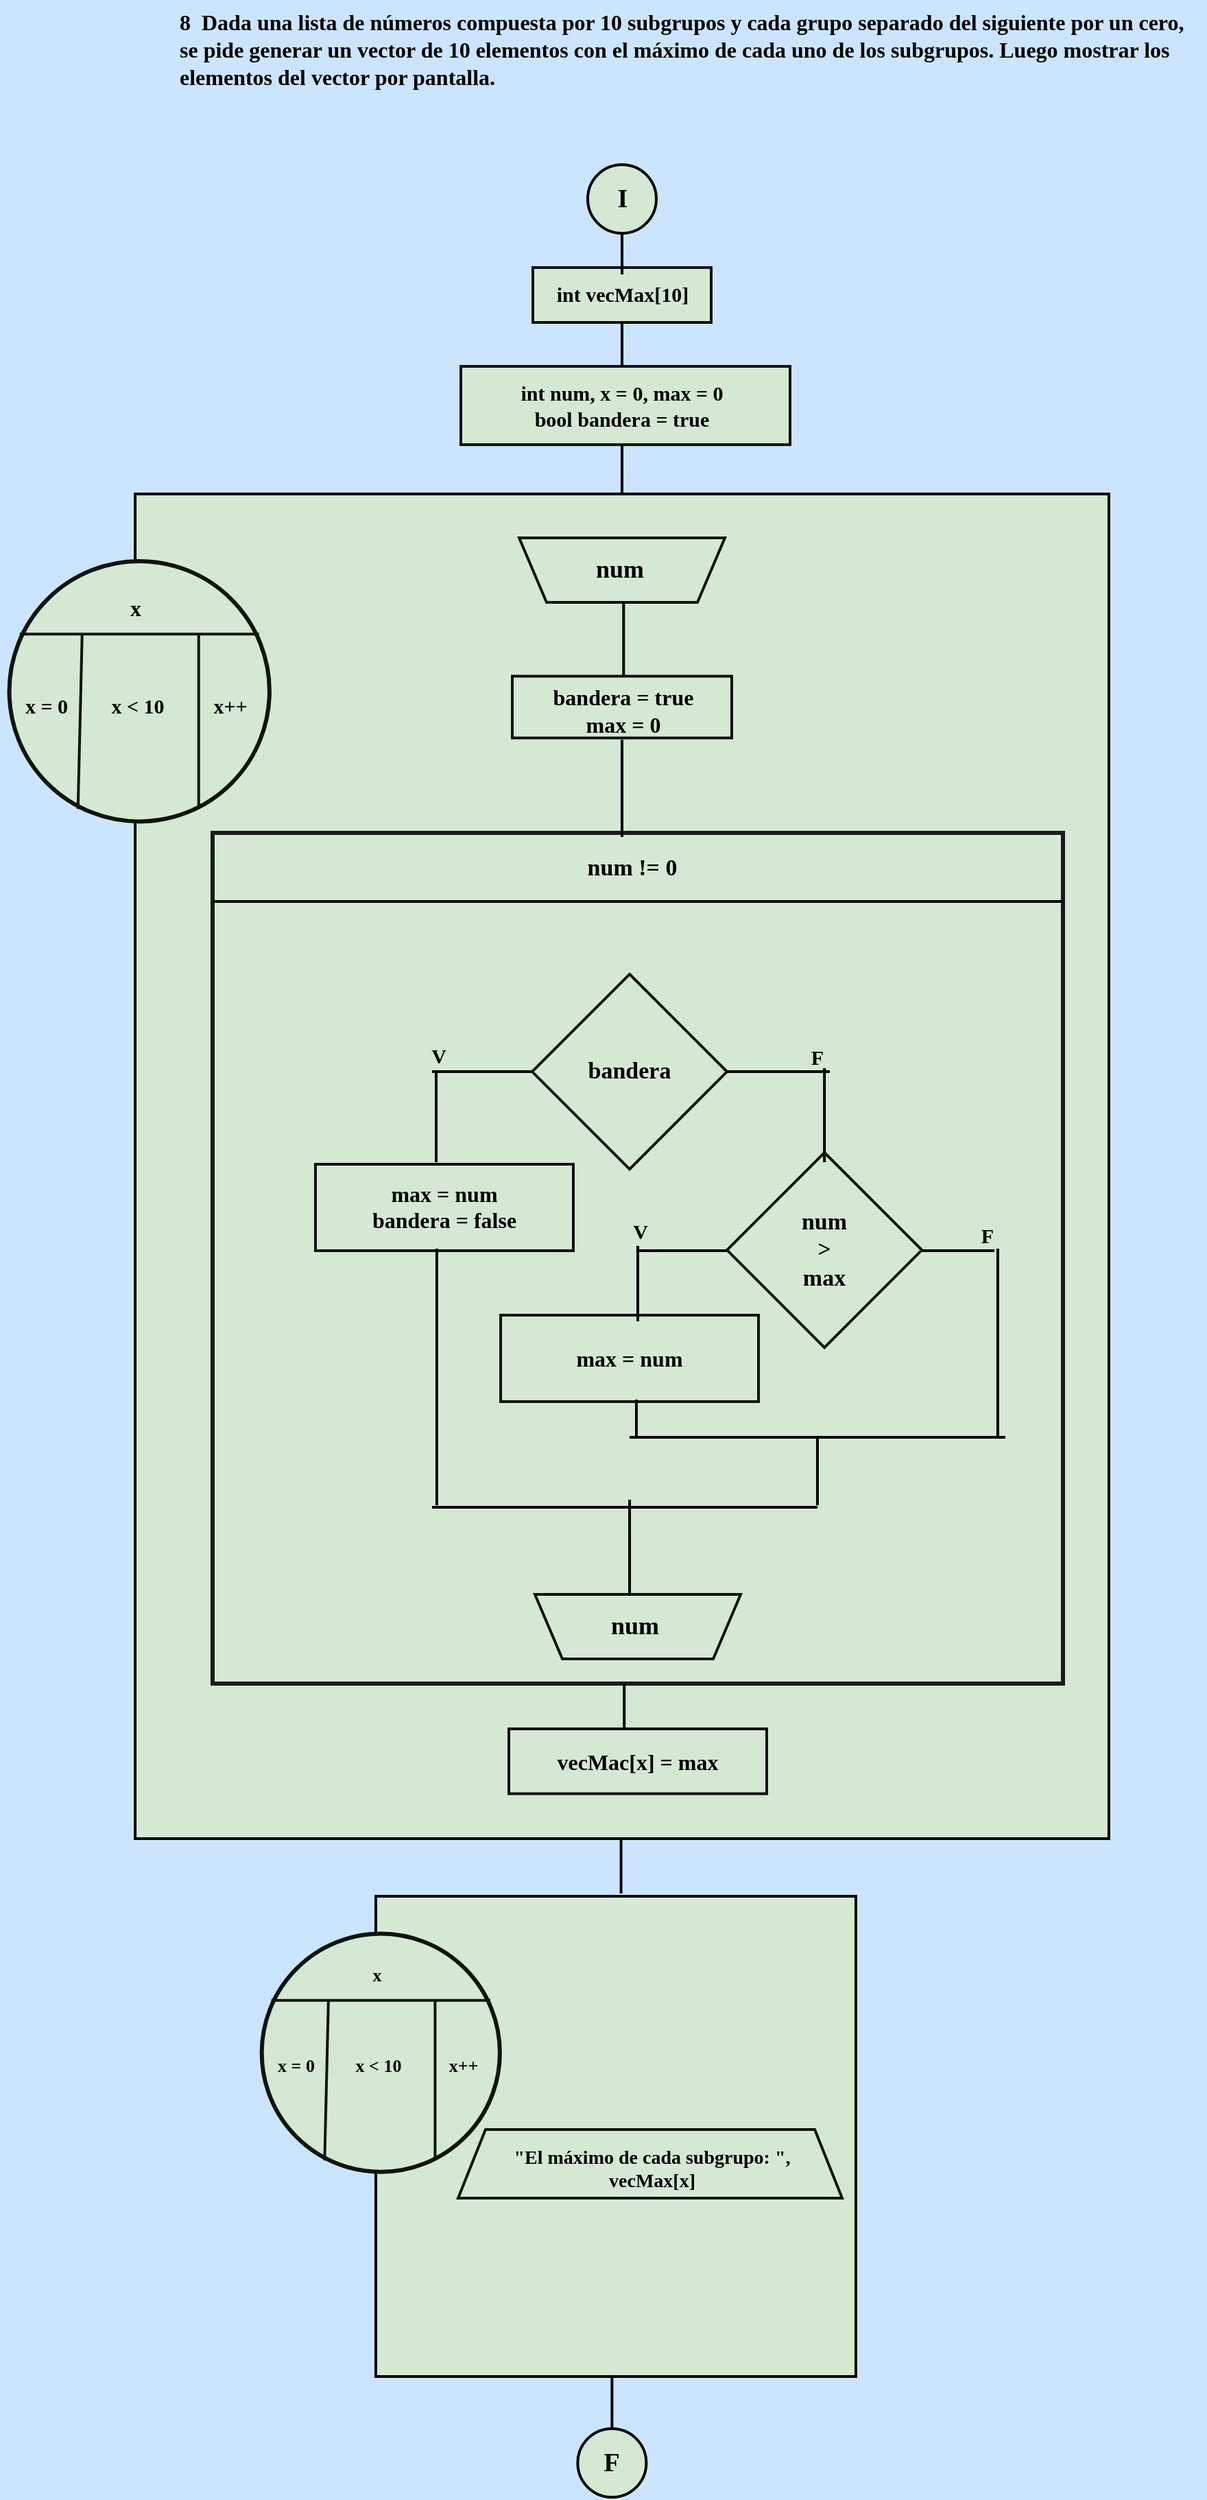 <mxfile version="24.5.1" type="device">
  <diagram name="Página-1" id="qfzTRyR37qeBVxSHFGh6">
    <mxGraphModel dx="2322" dy="874" grid="1" gridSize="10" guides="1" tooltips="1" connect="1" arrows="1" fold="1" page="1" pageScale="1" pageWidth="827" pageHeight="1169" background="#CCE5FF" math="0" shadow="0">
      <root>
        <mxCell id="0" />
        <mxCell id="1" parent="0" />
        <mxCell id="v_LOgclrihvtCLYfy6YQ-1" value="&lt;b style=&quot;font-size: 16px;&quot;&gt;&lt;font style=&quot;font-size: 16px;&quot; color=&quot;#000000&quot; face=&quot;Comic Sans MS&quot;&gt;8&amp;nbsp; Dada una lista de números compuesta por 10 subgrupos y cada grupo separado del siguiente por un cero, se pide generar un vector de 10 elementos con el máximo de cada uno de los subgrupos. Luego mostrar los elementos del vector por pantalla.&lt;/font&gt;&lt;/b&gt;" style="text;whiteSpace=wrap;html=1;fontFamily=Architects Daughter;fontSource=https%3A%2F%2Ffonts.googleapis.com%2Fcss%3Ffamily%3DArchitects%2BDaughter;" vertex="1" parent="1">
          <mxGeometry x="39" y="20" width="750" height="80" as="geometry" />
        </mxCell>
        <mxCell id="v_LOgclrihvtCLYfy6YQ-158" value="" style="group;aspect=fixed;" vertex="1" connectable="0" parent="1">
          <mxGeometry x="-90" y="140" width="808.44" height="1700" as="geometry" />
        </mxCell>
        <mxCell id="v_LOgclrihvtCLYfy6YQ-2" value="" style="group;aspect=fixed;" vertex="1" connectable="0" parent="v_LOgclrihvtCLYfy6YQ-158">
          <mxGeometry x="428.5" width="50" height="50" as="geometry" />
        </mxCell>
        <mxCell id="v_LOgclrihvtCLYfy6YQ-3" value="" style="strokeWidth=2;html=1;shape=mxgraph.flowchart.start_2;whiteSpace=wrap;rounded=0;labelBackgroundColor=none;strokeColor=#000000;align=center;verticalAlign=middle;fontFamily=Helvetica;fontSize=12;fontColor=default;fillColor=#d5e8d4;aspect=fixed;" vertex="1" parent="v_LOgclrihvtCLYfy6YQ-2">
          <mxGeometry width="50" height="50" as="geometry" />
        </mxCell>
        <mxCell id="v_LOgclrihvtCLYfy6YQ-4" value="&lt;b&gt;&lt;font color=&quot;#000000&quot; style=&quot;font-size: 19px;&quot; face=&quot;Comic Sans MS&quot;&gt;I&lt;/font&gt;&lt;/b&gt;" style="text;strokeColor=none;align=center;fillColor=none;html=1;verticalAlign=middle;whiteSpace=wrap;rounded=0;fontFamily=Architects Daughter;fontSource=https://fonts.googleapis.com/css?family=Architects+Daughter;aspect=fixed;" vertex="1" parent="v_LOgclrihvtCLYfy6YQ-2">
          <mxGeometry x="5" y="10" width="40" height="30" as="geometry" />
        </mxCell>
        <mxCell id="v_LOgclrihvtCLYfy6YQ-5" value="" style="group;aspect=fixed;" vertex="1" connectable="0" parent="v_LOgclrihvtCLYfy6YQ-158">
          <mxGeometry x="358.5" y="70" width="190" height="50" as="geometry" />
        </mxCell>
        <mxCell id="v_LOgclrihvtCLYfy6YQ-6" value="" style="rounded=0;whiteSpace=wrap;html=1;labelBackgroundColor=none;strokeColor=#0f100e;strokeWidth=2;align=center;verticalAlign=middle;fontFamily=Helvetica;fontSize=12;fontColor=default;fillColor=#d5e8d4;" vertex="1" parent="v_LOgclrihvtCLYfy6YQ-5">
          <mxGeometry x="30" y="5" width="130" height="40" as="geometry" />
        </mxCell>
        <mxCell id="v_LOgclrihvtCLYfy6YQ-7" value="&lt;font color=&quot;#000000&quot; face=&quot;Comic Sans MS&quot;&gt;&lt;span style=&quot;font-size: 15px;&quot;&gt;&lt;b&gt;int vecMax[10]&lt;/b&gt;&lt;/span&gt;&lt;/font&gt;" style="text;strokeColor=none;align=center;fillColor=none;html=1;verticalAlign=middle;whiteSpace=wrap;rounded=0;fontFamily=Architects Daughter;fontSource=https://fonts.googleapis.com/css?family=Architects+Daughter;" vertex="1" parent="v_LOgclrihvtCLYfy6YQ-5">
          <mxGeometry width="190" height="50" as="geometry" />
        </mxCell>
        <mxCell id="v_LOgclrihvtCLYfy6YQ-8" value="" style="line;strokeWidth=2;direction=south;html=1;hachureGap=4;fontFamily=Architects Daughter;fontSource=https://fonts.googleapis.com/css?family=Architects+Daughter;strokeColor=#000000;" vertex="1" parent="v_LOgclrihvtCLYfy6YQ-5">
          <mxGeometry x="90" y="-20" width="10" height="30" as="geometry" />
        </mxCell>
        <mxCell id="v_LOgclrihvtCLYfy6YQ-9" value="" style="line;strokeWidth=2;direction=south;html=1;hachureGap=4;fontFamily=Architects Daughter;fontSource=https://fonts.googleapis.com/css?family=Architects+Daughter;strokeColor=#000000;" vertex="1" parent="v_LOgclrihvtCLYfy6YQ-158">
          <mxGeometry x="449.192" y="115.003" width="8.615" height="31.017" as="geometry" />
        </mxCell>
        <mxCell id="v_LOgclrihvtCLYfy6YQ-19" value="" style="group;aspect=fixed;" vertex="1" connectable="0" parent="v_LOgclrihvtCLYfy6YQ-158">
          <mxGeometry x="331" y="147" width="245" height="57.08" as="geometry" />
        </mxCell>
        <mxCell id="v_LOgclrihvtCLYfy6YQ-12" value="" style="rounded=0;whiteSpace=wrap;html=1;labelBackgroundColor=none;strokeColor=#0f100e;strokeWidth=2;align=center;verticalAlign=middle;fontFamily=Helvetica;fontSize=12;fontColor=default;fillColor=#d5e8d4;container=0;aspect=fixed;" vertex="1" parent="v_LOgclrihvtCLYfy6YQ-19">
          <mxGeometry x="5" width="240" height="57.08" as="geometry" />
        </mxCell>
        <mxCell id="v_LOgclrihvtCLYfy6YQ-13" value="&lt;font face=&quot;Comic Sans MS&quot; color=&quot;#000000&quot;&gt;&lt;span style=&quot;font-size: 15px;&quot;&gt;&lt;b&gt;int num, x = 0, max = 0&lt;/b&gt;&lt;/span&gt;&lt;/font&gt;&lt;div&gt;&lt;font face=&quot;Comic Sans MS&quot; color=&quot;#000000&quot;&gt;&lt;span style=&quot;font-size: 15px;&quot;&gt;&lt;b&gt;bool bandera = true&lt;/b&gt;&lt;/span&gt;&lt;/font&gt;&lt;/div&gt;" style="text;strokeColor=none;align=center;fillColor=none;html=1;verticalAlign=middle;whiteSpace=wrap;rounded=0;fontFamily=Architects Daughter;fontSource=https://fonts.googleapis.com/css?family=Architects+Daughter;container=0;aspect=fixed;" vertex="1" parent="v_LOgclrihvtCLYfy6YQ-19">
          <mxGeometry y="13.54" width="245" height="30" as="geometry" />
        </mxCell>
        <mxCell id="v_LOgclrihvtCLYfy6YQ-44" value="" style="line;strokeWidth=2;direction=south;html=1;hachureGap=4;fontFamily=Architects Daughter;fontSource=https://fonts.googleapis.com/css?family=Architects+Daughter;strokeColor=#000000;container=0;" vertex="1" parent="v_LOgclrihvtCLYfy6YQ-158">
          <mxGeometry x="448.04" y="204.08" width="10.93" height="35.92" as="geometry" />
        </mxCell>
        <mxCell id="v_LOgclrihvtCLYfy6YQ-27" value="" style="whiteSpace=wrap;html=1;rounded=0;labelBackgroundColor=none;strokeColor=#000000;strokeWidth=2;align=center;verticalAlign=middle;fontFamily=Helvetica;fontSize=12;fontColor=default;fillColor=#d5e8d4;container=0;" vertex="1" parent="v_LOgclrihvtCLYfy6YQ-158">
          <mxGeometry x="98.55" y="240" width="709.89" height="980" as="geometry" />
        </mxCell>
        <mxCell id="v_LOgclrihvtCLYfy6YQ-57" value="" style="group;aspect=fixed;" vertex="1" connectable="0" parent="v_LOgclrihvtCLYfy6YQ-158">
          <mxGeometry x="378.5" y="270" width="150" height="50" as="geometry" />
        </mxCell>
        <mxCell id="v_LOgclrihvtCLYfy6YQ-55" value="" style="shape=trapezoid;perimeter=trapezoidPerimeter;whiteSpace=wrap;html=1;fixedSize=1;rounded=0;labelBackgroundColor=none;strokeColor=#121211;strokeWidth=2;align=center;verticalAlign=middle;fontFamily=Helvetica;fontSize=12;fontColor=default;fillColor=#d5e8d4;direction=west;container=0;" vertex="1" parent="v_LOgclrihvtCLYfy6YQ-57">
          <mxGeometry y="2" width="150" height="47" as="geometry">
            <mxRectangle x="-1020" y="-650" width="50" height="40" as="alternateBounds" />
          </mxGeometry>
        </mxCell>
        <mxCell id="v_LOgclrihvtCLYfy6YQ-56" value="&lt;font face=&quot;Comic Sans MS&quot; color=&quot;#000000&quot;&gt;&lt;span style=&quot;font-size: 15px;&quot;&gt;&lt;b style=&quot;font-size: 18px;&quot;&gt;num&lt;/b&gt;&lt;/span&gt;&lt;/font&gt;" style="text;strokeColor=none;align=center;fillColor=none;html=1;verticalAlign=middle;whiteSpace=wrap;rounded=0;fontFamily=Architects Daughter;fontSource=https://fonts.googleapis.com/css?family=Architects+Daughter;container=0;" vertex="1" parent="v_LOgclrihvtCLYfy6YQ-57">
          <mxGeometry x="11" width="124.05" height="50" as="geometry" />
        </mxCell>
        <mxCell id="v_LOgclrihvtCLYfy6YQ-59" value="" style="group;aspect=fixed;" vertex="1" connectable="0" parent="v_LOgclrihvtCLYfy6YQ-158">
          <mxGeometry x="373.5" y="372.81" width="160" height="50.32" as="geometry" />
        </mxCell>
        <mxCell id="v_LOgclrihvtCLYfy6YQ-45" value="" style="rounded=0;whiteSpace=wrap;html=1;labelBackgroundColor=none;strokeColor=#0f100e;strokeWidth=2;align=center;verticalAlign=middle;fontFamily=Helvetica;fontSize=12;fontColor=default;fillColor=#d5e8d4;container=0;" vertex="1" parent="v_LOgclrihvtCLYfy6YQ-59">
          <mxGeometry width="160" height="45" as="geometry" />
        </mxCell>
        <mxCell id="v_LOgclrihvtCLYfy6YQ-58" value="&lt;font face=&quot;Comic Sans MS&quot; color=&quot;#000000&quot;&gt;&lt;span style=&quot;font-size: 16px;&quot;&gt;&lt;b&gt;bandera = true&lt;/b&gt;&lt;/span&gt;&lt;/font&gt;&lt;div&gt;&lt;font face=&quot;Comic Sans MS&quot; color=&quot;#000000&quot;&gt;&lt;span style=&quot;font-size: 16px;&quot;&gt;&lt;b&gt;max = 0&lt;/b&gt;&lt;/span&gt;&lt;/font&gt;&lt;/div&gt;" style="text;strokeColor=none;align=center;fillColor=none;html=1;verticalAlign=middle;whiteSpace=wrap;rounded=0;fontFamily=Architects Daughter;fontSource=https://fonts.googleapis.com/css?family=Architects+Daughter;container=0;" vertex="1" parent="v_LOgclrihvtCLYfy6YQ-59">
          <mxGeometry x="7.43" y="0.32" width="147.14" height="50" as="geometry" />
        </mxCell>
        <mxCell id="v_LOgclrihvtCLYfy6YQ-70" value="" style="group;aspect=fixed;" vertex="1" connectable="0" parent="v_LOgclrihvtCLYfy6YQ-158">
          <mxGeometry y="288.998" width="201.885" height="189.69" as="geometry" />
        </mxCell>
        <mxCell id="v_LOgclrihvtCLYfy6YQ-62" value="" style="ellipse;whiteSpace=wrap;html=1;rounded=0;labelBackgroundColor=none;strokeColor=#0F140C;strokeWidth=3;align=center;verticalAlign=middle;fontFamily=Helvetica;fontSize=12;fontColor=default;fillColor=#d5e8d4;container=0;movable=1;resizable=1;rotatable=1;deletable=1;editable=1;locked=0;connectable=1;" vertex="1" parent="v_LOgclrihvtCLYfy6YQ-70">
          <mxGeometry x="6.775" width="189.69" height="189.69" as="geometry" />
        </mxCell>
        <mxCell id="v_LOgclrihvtCLYfy6YQ-63" value="" style="endArrow=none;html=1;rounded=0;strokeColor=#0F140C;fontFamily=Helvetica;fontSize=12;fontColor=default;fillColor=#B2C9AB;strokeWidth=2;movable=1;resizable=1;rotatable=1;deletable=1;editable=1;locked=0;connectable=1;" edge="1" parent="v_LOgclrihvtCLYfy6YQ-70">
          <mxGeometry width="50" height="50" relative="1" as="geometry">
            <mxPoint x="188.877" y="53.113" as="sourcePoint" />
            <mxPoint x="14.362" y="53.113" as="targetPoint" />
          </mxGeometry>
        </mxCell>
        <mxCell id="v_LOgclrihvtCLYfy6YQ-64" value="" style="endArrow=none;html=1;rounded=0;strokeColor=#0F140C;fontFamily=Helvetica;fontSize=12;fontColor=default;fillColor=#B2C9AB;exitX=0.264;exitY=0.952;exitDx=0;exitDy=0;exitPerimeter=0;strokeWidth=2;movable=1;resizable=1;rotatable=1;deletable=1;editable=1;locked=0;connectable=1;" edge="1" parent="v_LOgclrihvtCLYfy6YQ-70" source="v_LOgclrihvtCLYfy6YQ-62">
          <mxGeometry width="50" height="50" relative="1" as="geometry">
            <mxPoint x="52.3" y="113.814" as="sourcePoint" />
            <mxPoint x="59.888" y="53.113" as="targetPoint" />
          </mxGeometry>
        </mxCell>
        <mxCell id="v_LOgclrihvtCLYfy6YQ-65" value="" style="endArrow=none;html=1;rounded=0;strokeColor=#0F140C;fontFamily=Helvetica;fontSize=12;fontColor=default;fillColor=#B2C9AB;exitX=0.728;exitY=0.948;exitDx=0;exitDy=0;exitPerimeter=0;strokeWidth=2;movable=1;resizable=1;rotatable=1;deletable=1;editable=1;locked=0;connectable=1;" edge="1" parent="v_LOgclrihvtCLYfy6YQ-70" source="v_LOgclrihvtCLYfy6YQ-62">
          <mxGeometry width="50" height="50" relative="1" as="geometry">
            <mxPoint x="120.589" y="128.989" as="sourcePoint" />
            <mxPoint x="144.869" y="53.113" as="targetPoint" />
          </mxGeometry>
        </mxCell>
        <mxCell id="v_LOgclrihvtCLYfy6YQ-66" value="&lt;font size=&quot;1&quot; face=&quot;Comic Sans MS&quot; color=&quot;#000000&quot;&gt;&lt;b style=&quot;font-size: 16px;&quot;&gt;x&lt;/b&gt;&lt;/font&gt;" style="text;strokeColor=none;align=center;fillColor=none;html=1;verticalAlign=middle;whiteSpace=wrap;rounded=0;fontFamily=Architects Daughter;fontSource=https://fonts.googleapis.com/css?family=Architects+Daughter;container=0;movable=1;resizable=1;rotatable=1;deletable=1;editable=1;locked=0;connectable=1;" vertex="1" parent="v_LOgclrihvtCLYfy6YQ-70">
          <mxGeometry x="65.037" y="13.549" width="67.747" height="40.648" as="geometry" />
        </mxCell>
        <mxCell id="v_LOgclrihvtCLYfy6YQ-67" value="&lt;font color=&quot;#000000&quot; size=&quot;1&quot; face=&quot;Comic Sans MS&quot;&gt;&lt;b style=&quot;font-size: 15px;&quot;&gt;x++&lt;/b&gt;&lt;/font&gt;" style="text;strokeColor=none;align=center;fillColor=none;html=1;verticalAlign=middle;whiteSpace=wrap;rounded=0;fontFamily=Architects Daughter;fontSource=https://fonts.googleapis.com/css?family=Architects+Daughter;container=0;movable=1;resizable=1;rotatable=1;deletable=1;editable=1;locked=0;connectable=1;" vertex="1" parent="v_LOgclrihvtCLYfy6YQ-70">
          <mxGeometry x="134.138" y="85.361" width="67.747" height="40.648" as="geometry" />
        </mxCell>
        <mxCell id="v_LOgclrihvtCLYfy6YQ-68" value="&lt;font color=&quot;#000000&quot; size=&quot;1&quot; face=&quot;Comic Sans MS&quot;&gt;&lt;b style=&quot;font-size: 15px;&quot;&gt;x &amp;lt; 10&lt;/b&gt;&lt;/font&gt;" style="text;strokeColor=none;align=center;fillColor=none;html=1;verticalAlign=middle;whiteSpace=wrap;rounded=0;fontFamily=Architects Daughter;fontSource=https://fonts.googleapis.com/css?family=Architects+Daughter;container=0;movable=1;resizable=1;rotatable=1;deletable=1;editable=1;locked=0;connectable=1;" vertex="1" parent="v_LOgclrihvtCLYfy6YQ-70">
          <mxGeometry x="59.617" y="85.361" width="81.296" height="40.648" as="geometry" />
        </mxCell>
        <mxCell id="v_LOgclrihvtCLYfy6YQ-69" value="&lt;font color=&quot;#000000&quot; size=&quot;1&quot; face=&quot;Comic Sans MS&quot;&gt;&lt;b style=&quot;font-size: 15px;&quot;&gt;x = 0&lt;/b&gt;&lt;/font&gt;" style="text;strokeColor=none;align=center;fillColor=none;html=1;verticalAlign=middle;whiteSpace=wrap;rounded=0;fontFamily=Architects Daughter;fontSource=https://fonts.googleapis.com/css?family=Architects+Daughter;container=0;movable=1;resizable=1;rotatable=1;deletable=1;editable=1;locked=0;connectable=1;" vertex="1" parent="v_LOgclrihvtCLYfy6YQ-70">
          <mxGeometry y="85.361" width="67.747" height="40.648" as="geometry" />
        </mxCell>
        <mxCell id="v_LOgclrihvtCLYfy6YQ-74" value="" style="group;aspect=fixed;" vertex="1" connectable="0" parent="v_LOgclrihvtCLYfy6YQ-158">
          <mxGeometry x="155" y="487" width="620" height="620" as="geometry" />
        </mxCell>
        <mxCell id="v_LOgclrihvtCLYfy6YQ-71" value="" style="group;aspect=fixed;strokeWidth=2;strokeColor=#080808;fillColor=none;container=0;" vertex="1" connectable="0" parent="v_LOgclrihvtCLYfy6YQ-74">
          <mxGeometry width="620" height="620" as="geometry" />
        </mxCell>
        <mxCell id="v_LOgclrihvtCLYfy6YQ-72" value="" style="whiteSpace=wrap;html=1;rounded=0;labelBackgroundColor=none;strokeColor=#1A1A1A;strokeWidth=3;align=center;verticalAlign=middle;fontFamily=Helvetica;fontSize=12;fontColor=default;fillColor=#d5e8d4;container=0;" vertex="1" parent="v_LOgclrihvtCLYfy6YQ-74">
          <mxGeometry width="620" height="620" as="geometry" />
        </mxCell>
        <mxCell id="v_LOgclrihvtCLYfy6YQ-73" value="" style="edgeStyle=none;orthogonalLoop=1;jettySize=auto;html=1;rounded=0;strokeColor=#000000;fontFamily=Helvetica;fontSize=12;fontColor=default;fillColor=#B2C9AB;startArrow=none;startFill=0;endArrow=none;endFill=0;endSize=7;strokeWidth=2;" edge="1" parent="v_LOgclrihvtCLYfy6YQ-74">
          <mxGeometry width="80" relative="1" as="geometry">
            <mxPoint x="620" y="50" as="sourcePoint" />
            <mxPoint y="50" as="targetPoint" />
            <Array as="points" />
          </mxGeometry>
        </mxCell>
        <mxCell id="v_LOgclrihvtCLYfy6YQ-76" value="" style="group;aspect=fixed;" vertex="1" connectable="0" parent="v_LOgclrihvtCLYfy6YQ-74">
          <mxGeometry x="235" y="553" width="150" height="50" as="geometry" />
        </mxCell>
        <mxCell id="v_LOgclrihvtCLYfy6YQ-77" value="" style="shape=trapezoid;perimeter=trapezoidPerimeter;whiteSpace=wrap;html=1;fixedSize=1;rounded=0;labelBackgroundColor=none;strokeColor=#121211;strokeWidth=2;align=center;verticalAlign=middle;fontFamily=Helvetica;fontSize=12;fontColor=default;fillColor=#d5e8d4;direction=west;container=0;" vertex="1" parent="v_LOgclrihvtCLYfy6YQ-76">
          <mxGeometry y="2" width="150" height="47" as="geometry">
            <mxRectangle x="-1020" y="-650" width="50" height="40" as="alternateBounds" />
          </mxGeometry>
        </mxCell>
        <mxCell id="v_LOgclrihvtCLYfy6YQ-78" value="&lt;font face=&quot;Comic Sans MS&quot; color=&quot;#000000&quot;&gt;&lt;span style=&quot;font-size: 15px;&quot;&gt;&lt;b style=&quot;font-size: 18px;&quot;&gt;num&lt;/b&gt;&lt;/span&gt;&lt;/font&gt;" style="text;strokeColor=none;align=center;fillColor=none;html=1;verticalAlign=middle;whiteSpace=wrap;rounded=0;fontFamily=Architects Daughter;fontSource=https://fonts.googleapis.com/css?family=Architects+Daughter;container=0;" vertex="1" parent="v_LOgclrihvtCLYfy6YQ-76">
          <mxGeometry x="11" width="124.05" height="50" as="geometry" />
        </mxCell>
        <mxCell id="v_LOgclrihvtCLYfy6YQ-79" value="&lt;font size=&quot;1&quot; face=&quot;Comic Sans MS&quot; color=&quot;#000000&quot;&gt;&lt;b style=&quot;font-size: 17px;&quot;&gt;num != 0&lt;/b&gt;&lt;/font&gt;" style="text;strokeColor=none;align=center;fillColor=none;html=1;verticalAlign=middle;whiteSpace=wrap;rounded=0;fontFamily=Architects Daughter;fontSource=https://fonts.googleapis.com/css?family=Architects+Daughter;container=0;" vertex="1" parent="v_LOgclrihvtCLYfy6YQ-74">
          <mxGeometry x="233.0" y="1" width="146.05" height="50" as="geometry" />
        </mxCell>
        <mxCell id="v_LOgclrihvtCLYfy6YQ-87" value="" style="group;aspect=fixed;" vertex="1" connectable="0" parent="v_LOgclrihvtCLYfy6YQ-74">
          <mxGeometry x="232.996" y="103.002" width="142.049" height="142.049" as="geometry" />
        </mxCell>
        <mxCell id="v_LOgclrihvtCLYfy6YQ-42" value="" style="rhombus;whiteSpace=wrap;html=1;rounded=0;labelBackgroundColor=none;strokeColor=#0F140C;strokeWidth=2;align=center;verticalAlign=middle;fontFamily=Helvetica;fontSize=12;fontColor=default;fillColor=#d5e8d4;container=0;" vertex="1" parent="v_LOgclrihvtCLYfy6YQ-87">
          <mxGeometry width="142.049" height="142.049" as="geometry" />
        </mxCell>
        <mxCell id="v_LOgclrihvtCLYfy6YQ-82" value="&lt;font size=&quot;1&quot; face=&quot;Comic Sans MS&quot; color=&quot;#000000&quot;&gt;&lt;b style=&quot;font-size: 17px;&quot;&gt;bandera&lt;/b&gt;&lt;/font&gt;" style="text;strokeColor=none;align=center;fillColor=none;html=1;verticalAlign=middle;whiteSpace=wrap;rounded=0;fontFamily=Architects Daughter;fontSource=https://fonts.googleapis.com/css?family=Architects+Daughter;container=0;" vertex="1" parent="v_LOgclrihvtCLYfy6YQ-87">
          <mxGeometry x="9.004" y="46.028" width="124.05" height="50" as="geometry" />
        </mxCell>
        <mxCell id="v_LOgclrihvtCLYfy6YQ-89" value="" style="group;aspect=fixed;" vertex="1" connectable="0" parent="v_LOgclrihvtCLYfy6YQ-74">
          <mxGeometry x="375.05" y="233" width="142.049" height="142.049" as="geometry" />
        </mxCell>
        <mxCell id="v_LOgclrihvtCLYfy6YQ-81" value="" style="rhombus;whiteSpace=wrap;html=1;rounded=0;labelBackgroundColor=none;strokeColor=#0F140C;strokeWidth=2;align=center;verticalAlign=middle;fontFamily=Helvetica;fontSize=12;fontColor=default;fillColor=#d5e8d4;container=0;" vertex="1" parent="v_LOgclrihvtCLYfy6YQ-89">
          <mxGeometry width="142.049" height="142.049" as="geometry" />
        </mxCell>
        <mxCell id="v_LOgclrihvtCLYfy6YQ-88" value="&lt;font style=&quot;font-size: 17px;&quot; face=&quot;Comic Sans MS&quot; color=&quot;#000000&quot;&gt;&lt;b style=&quot;&quot;&gt;num&lt;/b&gt;&lt;/font&gt;&lt;div style=&quot;font-size: 17px;&quot;&gt;&lt;font style=&quot;font-size: 17px;&quot; face=&quot;Comic Sans MS&quot; color=&quot;#000000&quot;&gt;&lt;b&gt;&amp;gt;&lt;/b&gt;&lt;/font&gt;&lt;/div&gt;&lt;div style=&quot;font-size: 17px;&quot;&gt;&lt;font style=&quot;font-size: 17px;&quot; face=&quot;Comic Sans MS&quot; color=&quot;#000000&quot;&gt;&lt;b style=&quot;&quot;&gt;max&lt;/b&gt;&lt;/font&gt;&lt;/div&gt;" style="text;strokeColor=none;align=center;fillColor=none;html=1;verticalAlign=middle;whiteSpace=wrap;rounded=0;fontFamily=Architects Daughter;fontSource=https://fonts.googleapis.com/css?family=Architects+Daughter;container=0;" vertex="1" parent="v_LOgclrihvtCLYfy6YQ-89">
          <mxGeometry x="9" y="46.02" width="124.05" height="50" as="geometry" />
        </mxCell>
        <mxCell id="v_LOgclrihvtCLYfy6YQ-91" value="" style="group;aspect=fixed;" vertex="1" connectable="0" parent="v_LOgclrihvtCLYfy6YQ-74">
          <mxGeometry x="75" y="233" width="188" height="80" as="geometry" />
        </mxCell>
        <mxCell id="v_LOgclrihvtCLYfy6YQ-47" value="" style="rounded=0;whiteSpace=wrap;html=1;labelBackgroundColor=none;strokeColor=#0f100e;strokeWidth=2;align=center;verticalAlign=middle;fontFamily=Helvetica;fontSize=12;fontColor=default;fillColor=#d5e8d4;container=0;" vertex="1" parent="v_LOgclrihvtCLYfy6YQ-91">
          <mxGeometry y="8.5" width="188" height="63" as="geometry" />
        </mxCell>
        <mxCell id="v_LOgclrihvtCLYfy6YQ-90" value="&lt;font style=&quot;font-size: 16px;&quot; face=&quot;Comic Sans MS&quot; color=&quot;#000000&quot;&gt;&lt;b style=&quot;&quot;&gt;max = num&lt;/b&gt;&lt;/font&gt;&lt;div style=&quot;font-size: 16px;&quot;&gt;&lt;font style=&quot;font-size: 16px;&quot; face=&quot;Comic Sans MS&quot; color=&quot;#000000&quot;&gt;&lt;b style=&quot;&quot;&gt;bandera = false&lt;/b&gt;&lt;/font&gt;&lt;/div&gt;" style="text;strokeColor=none;align=center;fillColor=none;html=1;verticalAlign=middle;whiteSpace=wrap;rounded=0;fontFamily=Architects Daughter;fontSource=https://fonts.googleapis.com/css?family=Architects+Daughter;container=0;" vertex="1" parent="v_LOgclrihvtCLYfy6YQ-91">
          <mxGeometry x="4.99" width="178.02" height="80" as="geometry" />
        </mxCell>
        <mxCell id="v_LOgclrihvtCLYfy6YQ-92" value="" style="group;aspect=fixed;" vertex="1" connectable="0" parent="v_LOgclrihvtCLYfy6YQ-74">
          <mxGeometry x="210.02" y="343" width="188" height="80" as="geometry" />
        </mxCell>
        <mxCell id="v_LOgclrihvtCLYfy6YQ-93" value="" style="rounded=0;whiteSpace=wrap;html=1;labelBackgroundColor=none;strokeColor=#0f100e;strokeWidth=2;align=center;verticalAlign=middle;fontFamily=Helvetica;fontSize=12;fontColor=default;fillColor=#d5e8d4;container=0;" vertex="1" parent="v_LOgclrihvtCLYfy6YQ-92">
          <mxGeometry y="8.5" width="188" height="63" as="geometry" />
        </mxCell>
        <mxCell id="v_LOgclrihvtCLYfy6YQ-94" value="&lt;font style=&quot;font-size: 16px;&quot; face=&quot;Comic Sans MS&quot; color=&quot;#000000&quot;&gt;&lt;b style=&quot;&quot;&gt;max = num&lt;/b&gt;&lt;/font&gt;" style="text;strokeColor=none;align=center;fillColor=none;html=1;verticalAlign=middle;whiteSpace=wrap;rounded=0;fontFamily=Architects Daughter;fontSource=https://fonts.googleapis.com/css?family=Architects+Daughter;container=0;" vertex="1" parent="v_LOgclrihvtCLYfy6YQ-92">
          <mxGeometry x="4.99" width="178.02" height="80" as="geometry" />
        </mxCell>
        <mxCell id="v_LOgclrihvtCLYfy6YQ-29" value="" style="line;strokeWidth=2;html=1;perimeter=backbonePerimeter;points=[];outlineConnect=0;hachureGap=4;fontFamily=Architects Daughter;fontSource=https://fonts.googleapis.com/css?family=Architects+Daughter;strokeColor=#000000;container=0;" vertex="1" parent="v_LOgclrihvtCLYfy6YQ-74">
          <mxGeometry x="160" y="168.56" width="73" height="10.93" as="geometry" />
        </mxCell>
        <mxCell id="v_LOgclrihvtCLYfy6YQ-140" value="" style="line;strokeWidth=2;html=1;perimeter=backbonePerimeter;points=[];outlineConnect=0;hachureGap=4;fontFamily=Architects Daughter;fontSource=https://fonts.googleapis.com/css?family=Architects+Daughter;strokeColor=#000000;container=0;" vertex="1" parent="v_LOgclrihvtCLYfy6YQ-74">
          <mxGeometry x="375.05" y="168.56" width="74.95" height="10.93" as="geometry" />
        </mxCell>
        <mxCell id="v_LOgclrihvtCLYfy6YQ-132" value="" style="line;strokeWidth=2;direction=south;html=1;hachureGap=4;fontFamily=Architects Daughter;fontSource=https://fonts.googleapis.com/css?family=Architects+Daughter;strokeColor=#000000;" vertex="1" parent="v_LOgclrihvtCLYfy6YQ-74">
          <mxGeometry x="158" y="174.49" width="10" height="65.51" as="geometry" />
        </mxCell>
        <mxCell id="v_LOgclrihvtCLYfy6YQ-131" value="" style="line;strokeWidth=2;direction=south;html=1;hachureGap=4;fontFamily=Architects Daughter;fontSource=https://fonts.googleapis.com/css?family=Architects+Daughter;strokeColor=#000000;" vertex="1" parent="v_LOgclrihvtCLYfy6YQ-74">
          <mxGeometry x="441.07" y="171.49" width="10" height="68.51" as="geometry" />
        </mxCell>
        <mxCell id="v_LOgclrihvtCLYfy6YQ-144" value="" style="line;strokeWidth=2;direction=south;html=1;hachureGap=4;fontFamily=Architects Daughter;fontSource=https://fonts.googleapis.com/css?family=Architects+Daughter;strokeColor=#000000;container=0;" vertex="1" parent="v_LOgclrihvtCLYfy6YQ-74">
          <mxGeometry x="158" y="303" width="10.93" height="187" as="geometry" />
        </mxCell>
        <mxCell id="v_LOgclrihvtCLYfy6YQ-138" value="" style="line;strokeWidth=2;html=1;perimeter=backbonePerimeter;points=[];outlineConnect=0;hachureGap=4;fontFamily=Architects Daughter;fontSource=https://fonts.googleapis.com/css?family=Architects+Daughter;strokeColor=#000000;container=0;" vertex="1" parent="v_LOgclrihvtCLYfy6YQ-74">
          <mxGeometry x="310" y="299.07" width="65.05" height="10.93" as="geometry" />
        </mxCell>
        <mxCell id="v_LOgclrihvtCLYfy6YQ-136" value="" style="line;strokeWidth=2;html=1;perimeter=backbonePerimeter;points=[];outlineConnect=0;hachureGap=4;fontFamily=Architects Daughter;fontSource=https://fonts.googleapis.com/css?family=Architects+Daughter;strokeColor=#000000;container=0;" vertex="1" parent="v_LOgclrihvtCLYfy6YQ-74">
          <mxGeometry x="517.1" y="299.07" width="52.9" height="10.93" as="geometry" />
        </mxCell>
        <mxCell id="v_LOgclrihvtCLYfy6YQ-143" value="" style="line;strokeWidth=2;direction=south;html=1;hachureGap=4;fontFamily=Architects Daughter;fontSource=https://fonts.googleapis.com/css?family=Architects+Daughter;strokeColor=#000000;container=0;" vertex="1" parent="v_LOgclrihvtCLYfy6YQ-74">
          <mxGeometry x="567" y="303" width="10.93" height="137" as="geometry" />
        </mxCell>
        <mxCell id="v_LOgclrihvtCLYfy6YQ-130" value="" style="line;strokeWidth=2;direction=south;html=1;hachureGap=4;fontFamily=Architects Daughter;fontSource=https://fonts.googleapis.com/css?family=Architects+Daughter;strokeColor=#000000;" vertex="1" parent="v_LOgclrihvtCLYfy6YQ-74">
          <mxGeometry x="305" y="301" width="10" height="55" as="geometry" />
        </mxCell>
        <mxCell id="v_LOgclrihvtCLYfy6YQ-148" value="" style="line;strokeWidth=2;direction=south;html=1;hachureGap=4;fontFamily=Architects Daughter;fontSource=https://fonts.googleapis.com/css?family=Architects+Daughter;strokeColor=#000000;" vertex="1" parent="v_LOgclrihvtCLYfy6YQ-74">
          <mxGeometry x="304" y="413" width="10" height="27" as="geometry" />
        </mxCell>
        <mxCell id="v_LOgclrihvtCLYfy6YQ-150" value="" style="line;strokeWidth=2;html=1;perimeter=backbonePerimeter;points=[];outlineConnect=0;hachureGap=4;fontFamily=Architects Daughter;fontSource=https://fonts.googleapis.com/css?family=Architects+Daughter;strokeColor=#000000;container=0;" vertex="1" parent="v_LOgclrihvtCLYfy6YQ-74">
          <mxGeometry x="304" y="435" width="274" height="10.93" as="geometry" />
        </mxCell>
        <mxCell id="v_LOgclrihvtCLYfy6YQ-149" value="" style="line;strokeWidth=2;direction=south;html=1;hachureGap=4;fontFamily=Architects Daughter;fontSource=https://fonts.googleapis.com/css?family=Architects+Daughter;strokeColor=#000000;" vertex="1" parent="v_LOgclrihvtCLYfy6YQ-74">
          <mxGeometry x="436" y="440" width="10" height="50" as="geometry" />
        </mxCell>
        <mxCell id="v_LOgclrihvtCLYfy6YQ-157" value="" style="line;strokeWidth=2;html=1;perimeter=backbonePerimeter;points=[];outlineConnect=0;hachureGap=4;fontFamily=Architects Daughter;fontSource=https://fonts.googleapis.com/css?family=Architects+Daughter;strokeColor=#000000;container=0;" vertex="1" parent="v_LOgclrihvtCLYfy6YQ-74">
          <mxGeometry x="160" y="486" width="281.07" height="10.93" as="geometry" />
        </mxCell>
        <mxCell id="v_LOgclrihvtCLYfy6YQ-134" value="" style="line;strokeWidth=2;direction=south;html=1;hachureGap=4;fontFamily=Architects Daughter;fontSource=https://fonts.googleapis.com/css?family=Architects+Daughter;strokeColor=#000000;" vertex="1" parent="v_LOgclrihvtCLYfy6YQ-74">
          <mxGeometry x="299.02" y="486" width="10" height="70" as="geometry" />
        </mxCell>
        <mxCell id="v_LOgclrihvtCLYfy6YQ-154" value="&lt;font size=&quot;1&quot; face=&quot;Comic Sans MS&quot; color=&quot;#000000&quot;&gt;&lt;b style=&quot;font-size: 15px;&quot;&gt;V&lt;/b&gt;&lt;/font&gt;" style="text;strokeColor=none;align=center;fillColor=none;html=1;verticalAlign=middle;whiteSpace=wrap;rounded=0;fontFamily=Architects Daughter;fontSource=https://fonts.googleapis.com/css?family=Architects+Daughter;container=0;" vertex="1" parent="v_LOgclrihvtCLYfy6YQ-74">
          <mxGeometry x="150.47" y="148.49" width="30" height="30" as="geometry" />
        </mxCell>
        <mxCell id="v_LOgclrihvtCLYfy6YQ-153" value="&lt;font size=&quot;1&quot; face=&quot;Comic Sans MS&quot; color=&quot;#000000&quot;&gt;&lt;b style=&quot;font-size: 15px;&quot;&gt;F&lt;/b&gt;&lt;/font&gt;" style="text;strokeColor=none;align=center;fillColor=none;html=1;verticalAlign=middle;whiteSpace=wrap;rounded=0;fontFamily=Architects Daughter;fontSource=https://fonts.googleapis.com/css?family=Architects+Daughter;container=0;" vertex="1" parent="v_LOgclrihvtCLYfy6YQ-74">
          <mxGeometry x="426.07" y="149.49" width="30" height="30" as="geometry" />
        </mxCell>
        <mxCell id="v_LOgclrihvtCLYfy6YQ-152" value="&lt;font size=&quot;1&quot; face=&quot;Comic Sans MS&quot; color=&quot;#000000&quot;&gt;&lt;b style=&quot;font-size: 15px;&quot;&gt;V&lt;/b&gt;&lt;/font&gt;" style="text;strokeColor=none;align=center;fillColor=none;html=1;verticalAlign=middle;whiteSpace=wrap;rounded=0;fontFamily=Architects Daughter;fontSource=https://fonts.googleapis.com/css?family=Architects+Daughter;container=0;" vertex="1" parent="v_LOgclrihvtCLYfy6YQ-74">
          <mxGeometry x="297.02" y="276.07" width="30" height="30" as="geometry" />
        </mxCell>
        <mxCell id="v_LOgclrihvtCLYfy6YQ-151" value="&lt;font size=&quot;1&quot; face=&quot;Comic Sans MS&quot; color=&quot;#000000&quot;&gt;&lt;b style=&quot;font-size: 15px;&quot;&gt;F&lt;/b&gt;&lt;/font&gt;" style="text;strokeColor=none;align=center;fillColor=none;html=1;verticalAlign=middle;whiteSpace=wrap;rounded=0;fontFamily=Architects Daughter;fontSource=https://fonts.googleapis.com/css?family=Architects+Daughter;container=0;" vertex="1" parent="v_LOgclrihvtCLYfy6YQ-74">
          <mxGeometry x="549.93" y="279.07" width="30" height="30" as="geometry" />
        </mxCell>
        <mxCell id="v_LOgclrihvtCLYfy6YQ-75" value="" style="group;aspect=fixed;" vertex="1" connectable="0" parent="v_LOgclrihvtCLYfy6YQ-158">
          <mxGeometry x="421.19" y="1650" width="50" height="50" as="geometry" />
        </mxCell>
        <mxCell id="v_LOgclrihvtCLYfy6YQ-15" value="" style="strokeWidth=2;html=1;shape=mxgraph.flowchart.start_2;whiteSpace=wrap;rounded=0;labelBackgroundColor=none;strokeColor=#000000;align=center;verticalAlign=middle;fontFamily=Helvetica;fontSize=12;fontColor=default;fillColor=#d5e8d4;container=0;" vertex="1" parent="v_LOgclrihvtCLYfy6YQ-75">
          <mxGeometry width="50" height="50" as="geometry" />
        </mxCell>
        <mxCell id="v_LOgclrihvtCLYfy6YQ-16" value="&lt;b&gt;&lt;font color=&quot;#000000&quot; style=&quot;font-size: 19px;&quot; face=&quot;Comic Sans MS&quot;&gt;F&lt;/font&gt;&lt;/b&gt;" style="text;strokeColor=none;align=center;fillColor=none;html=1;verticalAlign=middle;whiteSpace=wrap;rounded=0;fontFamily=Architects Daughter;fontSource=https://fonts.googleapis.com/css?family=Architects+Daughter;container=0;" vertex="1" parent="v_LOgclrihvtCLYfy6YQ-75">
          <mxGeometry x="5" y="10" width="40" height="30" as="geometry" />
        </mxCell>
        <mxCell id="v_LOgclrihvtCLYfy6YQ-99" value="" style="group;aspect=fixed;" vertex="1" connectable="0" parent="v_LOgclrihvtCLYfy6YQ-158">
          <mxGeometry x="371" y="1139.995" width="188" height="47.25" as="geometry" />
        </mxCell>
        <mxCell id="v_LOgclrihvtCLYfy6YQ-96" value="" style="rounded=0;whiteSpace=wrap;html=1;labelBackgroundColor=none;strokeColor=#0f100e;strokeWidth=2;align=center;verticalAlign=middle;fontFamily=Helvetica;fontSize=12;fontColor=default;fillColor=#d5e8d4;container=0;" vertex="1" parent="v_LOgclrihvtCLYfy6YQ-99">
          <mxGeometry width="188" height="47.25" as="geometry" />
        </mxCell>
        <mxCell id="v_LOgclrihvtCLYfy6YQ-97" value="&lt;font face=&quot;Comic Sans MS&quot; color=&quot;#000000&quot;&gt;&lt;span style=&quot;font-size: 16px;&quot;&gt;&lt;b&gt;vecMac[x] = max&lt;/b&gt;&lt;/span&gt;&lt;/font&gt;" style="text;strokeColor=none;align=center;fillColor=none;html=1;verticalAlign=middle;whiteSpace=wrap;rounded=0;fontFamily=Architects Daughter;fontSource=https://fonts.googleapis.com/css?family=Architects+Daughter;container=0;" vertex="1" parent="v_LOgclrihvtCLYfy6YQ-99">
          <mxGeometry x="4.99" y="3.625" width="178.02" height="40" as="geometry" />
        </mxCell>
        <mxCell id="v_LOgclrihvtCLYfy6YQ-100" value="" style="group;aspect=fixed;" vertex="1" connectable="0" parent="v_LOgclrihvtCLYfy6YQ-158">
          <mxGeometry x="194" y="1262" width="439.28" height="350" as="geometry" />
        </mxCell>
        <mxCell id="v_LOgclrihvtCLYfy6YQ-101" value="" style="whiteSpace=wrap;html=1;aspect=fixed;rounded=0;labelBackgroundColor=none;strokeColor=#000000;strokeWidth=2;align=center;verticalAlign=middle;fontFamily=Helvetica;fontSize=12;fontColor=default;fillColor=#d5e8d4;" vertex="1" parent="v_LOgclrihvtCLYfy6YQ-100">
          <mxGeometry x="80" width="350" height="350" as="geometry" />
        </mxCell>
        <mxCell id="v_LOgclrihvtCLYfy6YQ-102" value="" style="group;aspect=fixed;" vertex="1" connectable="0" parent="v_LOgclrihvtCLYfy6YQ-100">
          <mxGeometry x="-9.36" y="27.28" width="184.76" height="173.6" as="geometry" />
        </mxCell>
        <mxCell id="v_LOgclrihvtCLYfy6YQ-103" value="" style="ellipse;whiteSpace=wrap;html=1;aspect=fixed;rounded=0;labelBackgroundColor=none;strokeColor=#0F140C;strokeWidth=3;align=center;verticalAlign=middle;fontFamily=Helvetica;fontSize=12;fontColor=default;fillColor=#d5e8d4;container=0;" vertex="1" parent="v_LOgclrihvtCLYfy6YQ-102">
          <mxGeometry x="6.2" width="173.6" height="173.6" as="geometry" />
        </mxCell>
        <mxCell id="v_LOgclrihvtCLYfy6YQ-104" value="" style="endArrow=none;html=1;rounded=0;strokeColor=#0F140C;fontFamily=Helvetica;fontSize=12;fontColor=default;fillColor=#B2C9AB;strokeWidth=2;" edge="1" parent="v_LOgclrihvtCLYfy6YQ-102">
          <mxGeometry width="50" height="50" relative="1" as="geometry">
            <mxPoint x="172.856" y="48.608" as="sourcePoint" />
            <mxPoint x="13.144" y="48.608" as="targetPoint" />
          </mxGeometry>
        </mxCell>
        <mxCell id="v_LOgclrihvtCLYfy6YQ-105" value="" style="endArrow=none;html=1;rounded=0;strokeColor=#0F140C;fontFamily=Helvetica;fontSize=12;fontColor=default;fillColor=#B2C9AB;exitX=0.264;exitY=0.952;exitDx=0;exitDy=0;exitPerimeter=0;strokeWidth=2;" edge="1" parent="v_LOgclrihvtCLYfy6YQ-102" source="v_LOgclrihvtCLYfy6YQ-103">
          <mxGeometry width="50" height="50" relative="1" as="geometry">
            <mxPoint x="47.864" y="104.16" as="sourcePoint" />
            <mxPoint x="54.808" y="48.608" as="targetPoint" />
          </mxGeometry>
        </mxCell>
        <mxCell id="v_LOgclrihvtCLYfy6YQ-106" value="" style="endArrow=none;html=1;rounded=0;strokeColor=#0F140C;fontFamily=Helvetica;fontSize=12;fontColor=default;fillColor=#B2C9AB;exitX=0.728;exitY=0.948;exitDx=0;exitDy=0;exitPerimeter=0;strokeWidth=2;" edge="1" parent="v_LOgclrihvtCLYfy6YQ-102" source="v_LOgclrihvtCLYfy6YQ-103">
          <mxGeometry width="50" height="50" relative="1" as="geometry">
            <mxPoint x="110.36" y="118.048" as="sourcePoint" />
            <mxPoint x="132.581" y="48.608" as="targetPoint" />
          </mxGeometry>
        </mxCell>
        <mxCell id="v_LOgclrihvtCLYfy6YQ-107" value="&lt;font face=&quot;Comic Sans MS&quot; color=&quot;#000000&quot;&gt;&lt;span style=&quot;font-size: 13px;&quot;&gt;&lt;b&gt;x&lt;/b&gt;&lt;/span&gt;&lt;/font&gt;" style="text;strokeColor=none;align=center;fillColor=none;html=1;verticalAlign=middle;whiteSpace=wrap;rounded=0;fontFamily=Architects Daughter;fontSource=https://fonts.googleapis.com/css?family=Architects+Daughter;container=0;" vertex="1" parent="v_LOgclrihvtCLYfy6YQ-102">
          <mxGeometry x="59.52" y="12.4" width="62" height="37.2" as="geometry" />
        </mxCell>
        <mxCell id="v_LOgclrihvtCLYfy6YQ-108" value="&lt;font color=&quot;#000000&quot; size=&quot;1&quot; face=&quot;Comic Sans MS&quot;&gt;&lt;b style=&quot;font-size: 13px;&quot;&gt;x++&lt;/b&gt;&lt;/font&gt;" style="text;strokeColor=none;align=center;fillColor=none;html=1;verticalAlign=middle;whiteSpace=wrap;rounded=0;fontFamily=Architects Daughter;fontSource=https://fonts.googleapis.com/css?family=Architects+Daughter;container=0;" vertex="1" parent="v_LOgclrihvtCLYfy6YQ-102">
          <mxGeometry x="122.76" y="78.12" width="62" height="37.2" as="geometry" />
        </mxCell>
        <mxCell id="v_LOgclrihvtCLYfy6YQ-109" value="&lt;font color=&quot;#000000&quot; size=&quot;1&quot; face=&quot;Comic Sans MS&quot;&gt;&lt;b style=&quot;font-size: 13px;&quot;&gt;x &amp;lt; 10&lt;/b&gt;&lt;/font&gt;" style="text;strokeColor=none;align=center;fillColor=none;html=1;verticalAlign=middle;whiteSpace=wrap;rounded=0;fontFamily=Architects Daughter;fontSource=https://fonts.googleapis.com/css?family=Architects+Daughter;container=0;" vertex="1" parent="v_LOgclrihvtCLYfy6YQ-102">
          <mxGeometry x="54.56" y="78.12" width="74.4" height="37.2" as="geometry" />
        </mxCell>
        <mxCell id="v_LOgclrihvtCLYfy6YQ-110" value="&lt;font color=&quot;#000000&quot; size=&quot;1&quot; face=&quot;Comic Sans MS&quot;&gt;&lt;b style=&quot;font-size: 13px;&quot;&gt;x = 0&lt;/b&gt;&lt;/font&gt;" style="text;strokeColor=none;align=center;fillColor=none;html=1;verticalAlign=middle;whiteSpace=wrap;rounded=0;fontFamily=Architects Daughter;fontSource=https://fonts.googleapis.com/css?family=Architects+Daughter;container=0;" vertex="1" parent="v_LOgclrihvtCLYfy6YQ-102">
          <mxGeometry y="78.12" width="62" height="37.2" as="geometry" />
        </mxCell>
        <mxCell id="v_LOgclrihvtCLYfy6YQ-128" value="" style="group;aspect=fixed;" vertex="1" connectable="0" parent="v_LOgclrihvtCLYfy6YQ-100">
          <mxGeometry x="140" y="170" width="280" height="54" as="geometry" />
        </mxCell>
        <mxCell id="v_LOgclrihvtCLYfy6YQ-124" value="" style="shape=trapezoid;perimeter=trapezoidPerimeter;whiteSpace=wrap;html=1;fixedSize=1;rounded=0;labelBackgroundColor=none;strokeColor=#0F140C;strokeWidth=2;align=center;verticalAlign=middle;fontFamily=Helvetica;fontSize=12;fontColor=default;fillColor=#d5e8d4;container=0;" vertex="1" parent="v_LOgclrihvtCLYfy6YQ-128">
          <mxGeometry width="280" height="50" as="geometry" />
        </mxCell>
        <mxCell id="v_LOgclrihvtCLYfy6YQ-125" value="&lt;font face=&quot;Comic Sans MS&quot; color=&quot;#000000&quot;&gt;&lt;span style=&quot;font-size: 14px;&quot;&gt;&lt;b&gt;&quot;El máximo de cada subgrupo: &quot;,&lt;/b&gt;&lt;/span&gt;&lt;/font&gt;&lt;div&gt;&lt;font face=&quot;Comic Sans MS&quot; color=&quot;#000000&quot;&gt;&lt;span style=&quot;font-size: 14px;&quot;&gt;&lt;b&gt;vecMax[x]&lt;/b&gt;&lt;/span&gt;&lt;/font&gt;&lt;/div&gt;" style="text;strokeColor=none;align=center;fillColor=none;html=1;verticalAlign=middle;whiteSpace=wrap;rounded=0;fontFamily=Architects Daughter;fontSource=https://fonts.googleapis.com/css?family=Architects+Daughter;container=0;" vertex="1" parent="v_LOgclrihvtCLYfy6YQ-128">
          <mxGeometry x="21.12" y="4" width="241" height="50" as="geometry" />
        </mxCell>
        <mxCell id="v_LOgclrihvtCLYfy6YQ-126" value="" style="line;strokeWidth=2;direction=south;html=1;hachureGap=4;fontFamily=Architects Daughter;fontSource=https://fonts.googleapis.com/css?family=Architects+Daughter;strokeColor=#000000;" vertex="1" parent="v_LOgclrihvtCLYfy6YQ-158">
          <mxGeometry x="447.81" y="1220" width="10" height="40" as="geometry" />
        </mxCell>
        <mxCell id="v_LOgclrihvtCLYfy6YQ-127" value="" style="line;strokeWidth=2;direction=south;html=1;hachureGap=4;fontFamily=Architects Daughter;fontSource=https://fonts.googleapis.com/css?family=Architects+Daughter;strokeColor=#000000;" vertex="1" parent="v_LOgclrihvtCLYfy6YQ-158">
          <mxGeometry x="441.19" y="1612" width="10" height="38" as="geometry" />
        </mxCell>
        <mxCell id="v_LOgclrihvtCLYfy6YQ-133" value="" style="line;strokeWidth=2;direction=south;html=1;hachureGap=4;fontFamily=Architects Daughter;fontSource=https://fonts.googleapis.com/css?family=Architects+Daughter;strokeColor=#000000;" vertex="1" parent="v_LOgclrihvtCLYfy6YQ-158">
          <mxGeometry x="450.12" y="1107" width="10" height="33" as="geometry" />
        </mxCell>
        <mxCell id="v_LOgclrihvtCLYfy6YQ-142" value="" style="line;strokeWidth=2;direction=south;html=1;hachureGap=4;fontFamily=Architects Daughter;fontSource=https://fonts.googleapis.com/css?family=Architects+Daughter;strokeColor=#000000;container=0;" vertex="1" parent="v_LOgclrihvtCLYfy6YQ-158">
          <mxGeometry x="449.19" y="318.77" width="10.93" height="53.23" as="geometry" />
        </mxCell>
        <mxCell id="v_LOgclrihvtCLYfy6YQ-145" value="" style="line;strokeWidth=2;direction=south;html=1;hachureGap=4;fontFamily=Architects Daughter;fontSource=https://fonts.googleapis.com/css?family=Architects+Daughter;strokeColor=#000000;container=0;" vertex="1" parent="v_LOgclrihvtCLYfy6YQ-158">
          <mxGeometry x="448.04" y="419.13" width="10.93" height="70.87" as="geometry" />
        </mxCell>
      </root>
    </mxGraphModel>
  </diagram>
</mxfile>
